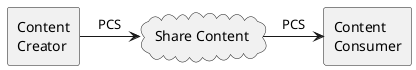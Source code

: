 @startuml
hide footbox
agent "Content\nCreator" as Creator
agent "Content\nConsumer" as Consumer
cloud "Share Content" as cloud
Creator -> cloud : PCS
cloud -> Consumer : PCS
@enduml
